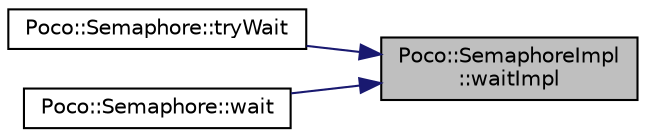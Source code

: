 digraph "Poco::SemaphoreImpl::waitImpl"
{
 // LATEX_PDF_SIZE
  edge [fontname="Helvetica",fontsize="10",labelfontname="Helvetica",labelfontsize="10"];
  node [fontname="Helvetica",fontsize="10",shape=record];
  rankdir="RL";
  Node1 [label="Poco::SemaphoreImpl\l::waitImpl",height=0.2,width=0.4,color="black", fillcolor="grey75", style="filled", fontcolor="black",tooltip=" "];
  Node1 -> Node2 [dir="back",color="midnightblue",fontsize="10",style="solid",fontname="Helvetica"];
  Node2 [label="Poco::Semaphore::tryWait",height=0.2,width=0.4,color="black", fillcolor="white", style="filled",URL="$classPoco_1_1Semaphore.html#a6ed380a9583118853f54e0f3a5aa32a4",tooltip=" "];
  Node1 -> Node3 [dir="back",color="midnightblue",fontsize="10",style="solid",fontname="Helvetica"];
  Node3 [label="Poco::Semaphore::wait",height=0.2,width=0.4,color="black", fillcolor="white", style="filled",URL="$classPoco_1_1Semaphore.html#a26733c3a620f55953572d60692ba2b35",tooltip=" "];
}
